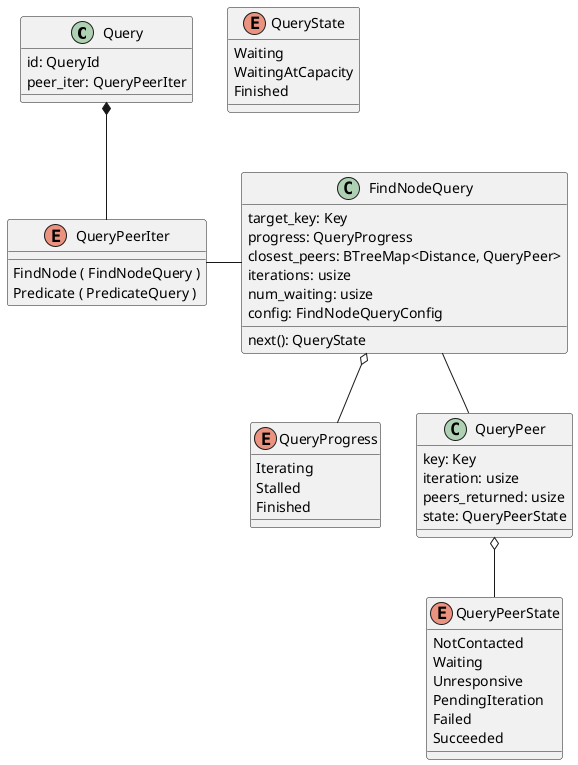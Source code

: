 @startuml

class Query {
	id: QueryId
	peer_iter: QueryPeerIter
}

Query *-- QueryPeerIter

enum QueryPeerIter {
	FindNode ( FindNodeQuery )
	Predicate ( PredicateQuery )
}

QueryPeerIter - FindNodeQuery
'QueryPeerIter - PredicateQuery

class FindNodeQuery {
	target_key: Key
	progress: QueryProgress
	closest_peers: BTreeMap<Distance, QueryPeer>
	iterations: usize
	num_waiting: usize
	config: FindNodeQueryConfig

	next(): QueryState
}

FindNodeQuery o-- QueryProgress
FindNodeQuery -- QueryPeer

'class PredicateQuery {
'}

enum QueryProgress {
	Iterating
	Stalled
	Finished
}

class QueryPeer {
	key: Key
	iteration: usize
	peers_returned: usize
	state: QueryPeerState
}

QueryPeer o-- QueryPeerState

enum QueryPeerState {
	NotContacted
	Waiting
	Unresponsive
	PendingIteration
	Failed
	Succeeded
}

enum QueryState {
	Waiting
	WaitingAtCapacity
	Finished
}

@enduml
